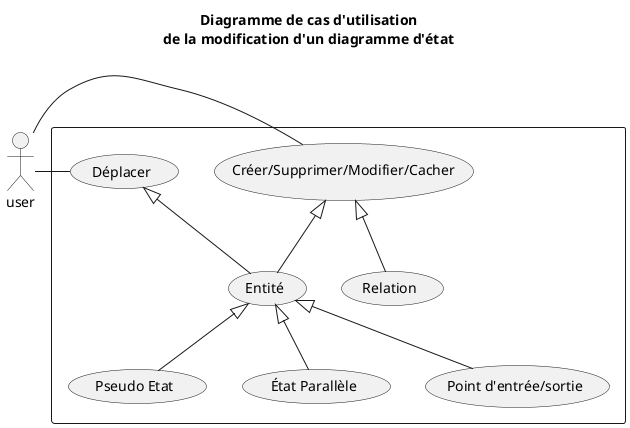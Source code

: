 @startuml
title Diagramme de cas d'utilisation\nde la modification d'un diagramme d'état
actor :user:

rectangle {
	(Créer/Supprimer/Modifier/Cacher) as (CrEt)
	(Pseudo Etat) as (CrPsEt)

	(État Parallèle) as (CrEtPr)
	(Point d'entrée/sortie) as (CrPtE)

	:user: - (CrEt)
        :user: - (Déplacer)

        (Déplacer) <|-- (Entité)
        (CrEt) <|-- (Entité)
        (CrEt) <|-- (Relation)  
        (Entité) <|-- (CrPtE)

	(Entité) <|-- (CrEtPr)
	(Entité) <|-- (CrPsEt)
       
	
}
@enduml